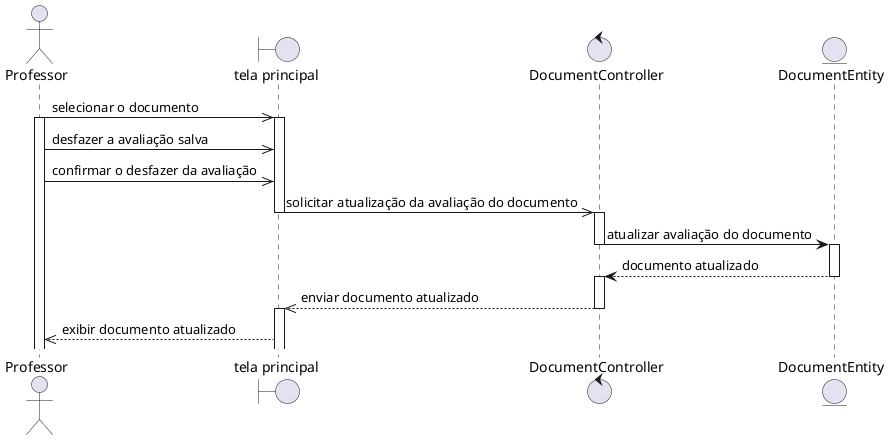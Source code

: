 @startuml
actor Professor
boundary "tela principal" as home
control DocumentController as controle
entity DocumentEntity as entidade

Professor ->> home: selecionar o documento
activate Professor
activate home
Professor ->> home: desfazer a avaliação salva
Professor ->> home: confirmar o desfazer da avaliação
home ->> controle: solicitar atualização da avaliação do documento
deactivate home
activate controle
controle -> entidade: atualizar avaliação do documento
deactivate controle
activate entidade
entidade --> controle: documento atualizado
deactivate entidade
activate controle
controle -->> home: enviar documento atualizado
deactivate controle
activate home
home -->> Professor: exibir documento atualizado
@enduml